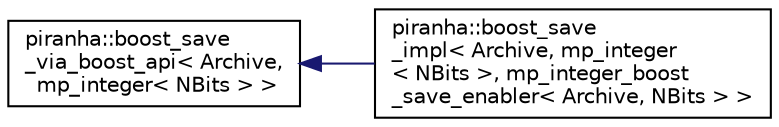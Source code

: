 digraph "Graphical Class Hierarchy"
{
  edge [fontname="Helvetica",fontsize="10",labelfontname="Helvetica",labelfontsize="10"];
  node [fontname="Helvetica",fontsize="10",shape=record];
  rankdir="LR";
  Node0 [label="piranha::boost_save\l_via_boost_api\< Archive,\l mp_integer\< NBits \> \>",height=0.2,width=0.4,color="black", fillcolor="white", style="filled",URL="$structpiranha_1_1boost__save__via__boost__api.html"];
  Node0 -> Node1 [dir="back",color="midnightblue",fontsize="10",style="solid",fontname="Helvetica"];
  Node1 [label="piranha::boost_save\l_impl\< Archive, mp_integer\l\< NBits \>, mp_integer_boost\l_save_enabler\< Archive, NBits \> \>",height=0.2,width=0.4,color="black", fillcolor="white", style="filled",URL="$structpiranha_1_1boost__save__impl_3_01_archive_00_01mp__integer_3_01_n_bits_01_4_00_01mp__integ7b7dbdc14793d1be0da4f31a47bdaba6.html",tooltip="Specialisation of piranha::boost_save() for piranha::mp_integer. "];
}
